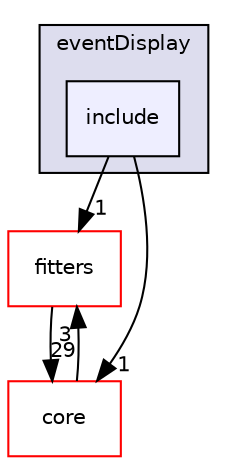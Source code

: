 digraph "genfit/eventDisplay/include" {
  compound=true
  node [ fontsize="10", fontname="Helvetica"];
  edge [ labelfontsize="10", labelfontname="Helvetica"];
  subgraph clusterdir_944f990e992f4b9f956bc59c3ce7486c {
    graph [ bgcolor="#ddddee", pencolor="black", label="eventDisplay" fontname="Helvetica", fontsize="10", URL="dir_944f990e992f4b9f956bc59c3ce7486c.html"]
  dir_4c15ed863a9f12c514cfda628efd9c6e [shape=box, label="include", style="filled", fillcolor="#eeeeff", pencolor="black", URL="dir_4c15ed863a9f12c514cfda628efd9c6e.html"];
  }
  dir_84ddfff8e8c088d4b1ab178aeca71541 [shape=box label="fitters" fillcolor="white" style="filled" color="red" URL="dir_84ddfff8e8c088d4b1ab178aeca71541.html"];
  dir_7a40b7556c10f243ca9453eab1d74876 [shape=box label="core" fillcolor="white" style="filled" color="red" URL="dir_7a40b7556c10f243ca9453eab1d74876.html"];
  dir_84ddfff8e8c088d4b1ab178aeca71541->dir_7a40b7556c10f243ca9453eab1d74876 [headlabel="29", labeldistance=1.5 headhref="dir_000043_000029.html"];
  dir_4c15ed863a9f12c514cfda628efd9c6e->dir_84ddfff8e8c088d4b1ab178aeca71541 [headlabel="1", labeldistance=1.5 headhref="dir_000035_000043.html"];
  dir_4c15ed863a9f12c514cfda628efd9c6e->dir_7a40b7556c10f243ca9453eab1d74876 [headlabel="1", labeldistance=1.5 headhref="dir_000035_000029.html"];
  dir_7a40b7556c10f243ca9453eab1d74876->dir_84ddfff8e8c088d4b1ab178aeca71541 [headlabel="3", labeldistance=1.5 headhref="dir_000029_000043.html"];
}
